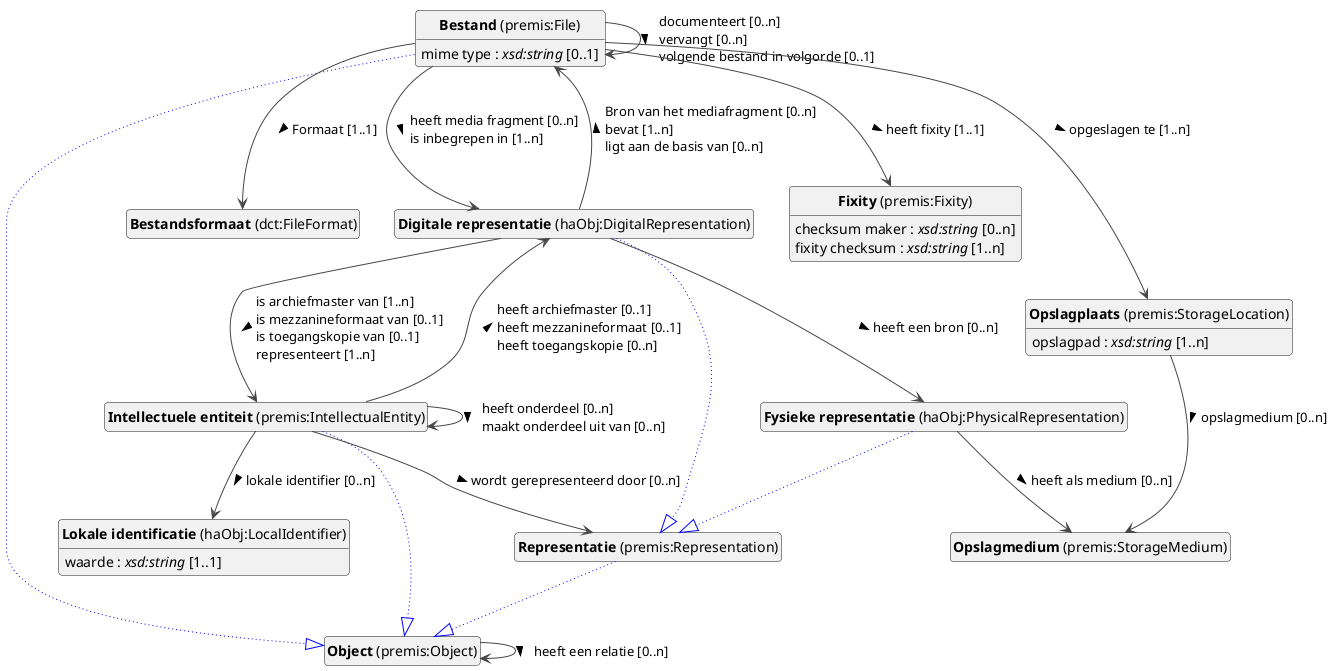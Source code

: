 @startuml
!theme vibrant
skinparam classFontSize 14
!define LIGHTORANGE
skinparam componentStyle uml2
skinparam wrapMessageWidth 1000
skinparam wrapWidth 1000
' skinparam ArrowColor #Maroon
' Remove shadows
skinparam shadowing false
'skinparam linetype polyline
skinparam ArrowMessageAlignment left
top to bottom direction


class "<b>Bestand</b> (premis:File)" as premis_File [[#premis%3AFile]]
class "<b>Object</b> (premis:Object)" as premis_Object [[#premis%3AObject]]
class "<b>Bestandsformaat</b> (dct:FileFormat)" as dct_FileFormat [[#dct%3AFileFormat]]
class "<b>Digitale representatie</b> (haObj:DigitalRepresentation)" as haObj_DigitalRepresentation [[#haObj%3ADigitalRepresentation]]
class "<b>Representatie</b> (premis:Representation)" as premis_Representation [[#premis%3ARepresentation]]
class "<b>Fixity</b> (premis:Fixity)" as premis_Fixity [[#premis%3AFixity]]
class "<b>Fysieke representatie</b> (haObj:PhysicalRepresentation)" as haObj_PhysicalRepresentation [[#haObj%3APhysicalRepresentation]]
class "<b>Representatie</b> (premis:Representation)" as premis_Representation [[#premis%3ARepresentation]]
class "<b>Intellectuele entiteit</b> (premis:IntellectualEntity)" as premis_IntellectualEntity [[#premis%3AIntellectualEntity]]
class "<b>Object</b> (premis:Object)" as premis_Object [[#premis%3AObject]]
class "<b>Lokale identificatie</b> (haObj:LocalIdentifier)" as haObj_LocalIdentifier [[#haObj%3ALocalIdentifier]]
class "<b>Object</b> (premis:Object)" as premis_Object [[#premis%3AObject]]
class "<b>Opslagmedium</b> (premis:StorageMedium)" as premis_StorageMedium [[#premis%3AStorageMedium]]
class "<b>Opslagplaats</b> (premis:StorageLocation)" as premis_StorageLocation [[#premis%3AStorageLocation]]
class "<b>Representatie</b> (premis:Representation)" as premis_Representation [[#premis%3ARepresentation]]
class "<b>Object</b> (premis:Object)" as premis_Object [[#premis%3AObject]]

premis_File --|> premis_Object #blue;line.dotted;text:blue

premis_File : mime type : <i>xsd:string</i> [0..1]
premis_File --> dct_FileFormat :Formaat [1..1]  > 
premis_File --> haObj_DigitalRepresentation :heeft media fragment [0..n]  \lis inbegrepen in [1..n]  > 
premis_File --> premis_File :documenteert [0..n]  \lvervangt [0..n]  \lvolgende bestand in volgorde [0..1]  > 
premis_File --> premis_Fixity :heeft fixity [1..1]  > 
premis_File --> premis_StorageLocation :opgeslagen te [1..n]  > 




haObj_DigitalRepresentation --|> premis_Representation #blue;line.dotted;text:blue

haObj_DigitalRepresentation --> haObj_PhysicalRepresentation :heeft een bron [0..n]  > 
haObj_DigitalRepresentation --> premis_File :Bron van het mediafragment [0..n]  \lbevat [1..n]  \lligt aan de basis van [0..n]  > 
haObj_DigitalRepresentation --> premis_IntellectualEntity :is archiefmaster van [1..n]  \lis mezzanineformaat van [0..1]  \lis toegangskopie van [0..1]  \lrepresenteert [1..n]  > 


premis_Fixity : checksum maker : <i>xsd:string</i> [0..n]
premis_Fixity : fixity checksum : <i>xsd:string</i> [1..n]


haObj_PhysicalRepresentation --|> premis_Representation #blue;line.dotted;text:blue

haObj_PhysicalRepresentation --> premis_StorageMedium :heeft als medium [0..n]  > 

premis_IntellectualEntity --|> premis_Object #blue;line.dotted;text:blue

premis_IntellectualEntity --> haObj_DigitalRepresentation :heeft archiefmaster [0..1]  \lheeft mezzanineformaat [0..1]  \lheeft toegangskopie [0..n]  > 
premis_IntellectualEntity --> haObj_LocalIdentifier :lokale identifier [0..n]  > 
premis_IntellectualEntity --> premis_IntellectualEntity :heeft onderdeel [0..n]  \lmaakt onderdeel uit van [0..n]  > 
premis_IntellectualEntity --> premis_Representation :wordt gerepresenteerd door [0..n]  > 


haObj_LocalIdentifier : waarde : <i>xsd:string</i> [1..1]



premis_Object --> premis_Object :heeft een relatie [0..n]  > 




premis_StorageLocation : opslagpad : <i>xsd:string</i> [1..n]
premis_StorageLocation --> premis_StorageMedium :opslagmedium [0..n]  > 


premis_Representation --|> premis_Object #blue;line.dotted;text:blue



hide circle
hide methods
hide empty members
@enduml


